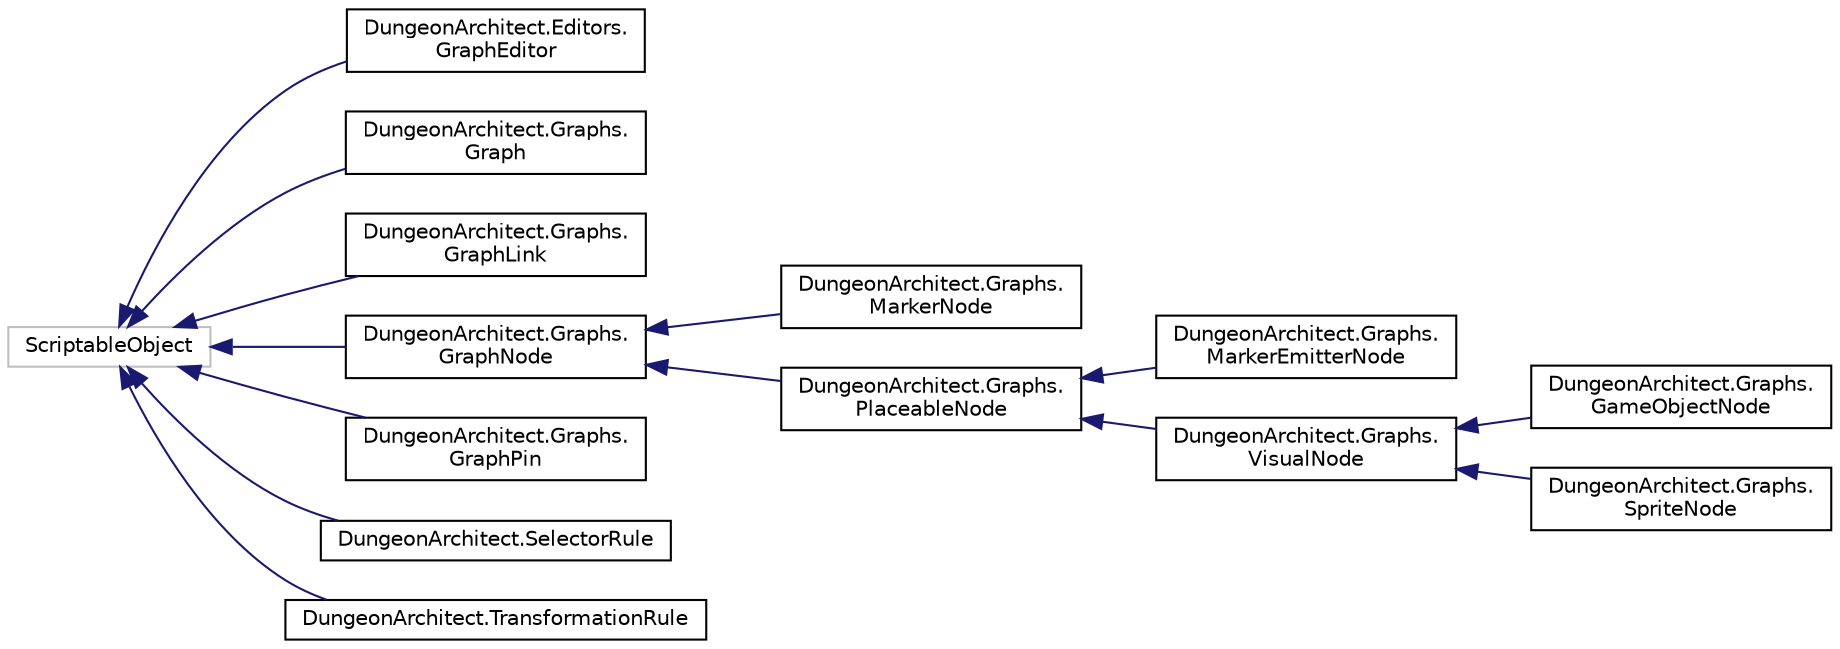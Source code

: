 digraph "Graphical Class Hierarchy"
{
  edge [fontname="Helvetica",fontsize="10",labelfontname="Helvetica",labelfontsize="10"];
  node [fontname="Helvetica",fontsize="10",shape=record];
  rankdir="LR";
  Node1 [label="ScriptableObject",height=0.2,width=0.4,color="grey75", fillcolor="white", style="filled"];
  Node1 -> Node2 [dir="back",color="midnightblue",fontsize="10",style="solid",fontname="Helvetica"];
  Node2 [label="DungeonArchitect.Editors.\lGraphEditor",height=0.2,width=0.4,color="black", fillcolor="white", style="filled",URL="$class_dungeon_architect_1_1_editors_1_1_graph_editor.html",tooltip="The graph editor script for managing a graph. This contains the bulk of the logic for graph editing ..."];
  Node1 -> Node3 [dir="back",color="midnightblue",fontsize="10",style="solid",fontname="Helvetica"];
  Node3 [label="DungeonArchitect.Graphs.\lGraph",height=0.2,width=0.4,color="black", fillcolor="white", style="filled",URL="$class_dungeon_architect_1_1_graphs_1_1_graph.html",tooltip="Theme Graph data structure holds all the theme nodes and their connections "];
  Node1 -> Node4 [dir="back",color="midnightblue",fontsize="10",style="solid",fontname="Helvetica"];
  Node4 [label="DungeonArchitect.Graphs.\lGraphLink",height=0.2,width=0.4,color="black", fillcolor="white", style="filled",URL="$class_dungeon_architect_1_1_graphs_1_1_graph_link.html",tooltip="A graph link is a directional connection between two graph nodes "];
  Node1 -> Node5 [dir="back",color="midnightblue",fontsize="10",style="solid",fontname="Helvetica"];
  Node5 [label="DungeonArchitect.Graphs.\lGraphNode",height=0.2,width=0.4,color="black", fillcolor="white", style="filled",URL="$class_dungeon_architect_1_1_graphs_1_1_graph_node.html",tooltip="Represents a graph node in the theme graph. This is the base class for all graph nodes ..."];
  Node5 -> Node6 [dir="back",color="midnightblue",fontsize="10",style="solid",fontname="Helvetica"];
  Node6 [label="DungeonArchitect.Graphs.\lMarkerNode",height=0.2,width=0.4,color="black", fillcolor="white", style="filled",URL="$class_dungeon_architect_1_1_graphs_1_1_marker_node.html"];
  Node5 -> Node7 [dir="back",color="midnightblue",fontsize="10",style="solid",fontname="Helvetica"];
  Node7 [label="DungeonArchitect.Graphs.\lPlaceableNode",height=0.2,width=0.4,color="black", fillcolor="white", style="filled",URL="$class_dungeon_architect_1_1_graphs_1_1_placeable_node.html"];
  Node7 -> Node8 [dir="back",color="midnightblue",fontsize="10",style="solid",fontname="Helvetica"];
  Node8 [label="DungeonArchitect.Graphs.\lMarkerEmitterNode",height=0.2,width=0.4,color="black", fillcolor="white", style="filled",URL="$class_dungeon_architect_1_1_graphs_1_1_marker_emitter_node.html"];
  Node7 -> Node9 [dir="back",color="midnightblue",fontsize="10",style="solid",fontname="Helvetica"];
  Node9 [label="DungeonArchitect.Graphs.\lVisualNode",height=0.2,width=0.4,color="black", fillcolor="white", style="filled",URL="$class_dungeon_architect_1_1_graphs_1_1_visual_node.html"];
  Node9 -> Node10 [dir="back",color="midnightblue",fontsize="10",style="solid",fontname="Helvetica"];
  Node10 [label="DungeonArchitect.Graphs.\lGameObjectNode",height=0.2,width=0.4,color="black", fillcolor="white", style="filled",URL="$class_dungeon_architect_1_1_graphs_1_1_game_object_node.html"];
  Node9 -> Node11 [dir="back",color="midnightblue",fontsize="10",style="solid",fontname="Helvetica"];
  Node11 [label="DungeonArchitect.Graphs.\lSpriteNode",height=0.2,width=0.4,color="black", fillcolor="white", style="filled",URL="$class_dungeon_architect_1_1_graphs_1_1_sprite_node.html"];
  Node1 -> Node12 [dir="back",color="midnightblue",fontsize="10",style="solid",fontname="Helvetica"];
  Node12 [label="DungeonArchitect.Graphs.\lGraphPin",height=0.2,width=0.4,color="black", fillcolor="white", style="filled",URL="$class_dungeon_architect_1_1_graphs_1_1_graph_pin.html",tooltip="A pin is used to connect a link to a node "];
  Node1 -> Node13 [dir="back",color="midnightblue",fontsize="10",style="solid",fontname="Helvetica"];
  Node13 [label="DungeonArchitect.SelectorRule",height=0.2,width=0.4,color="black", fillcolor="white", style="filled",URL="$class_dungeon_architect_1_1_selector_rule.html",tooltip="Selector rule allow you to attach selection behavior to decide if a visual node should be inserted in..."];
  Node1 -> Node14 [dir="back",color="midnightblue",fontsize="10",style="solid",fontname="Helvetica"];
  Node14 [label="DungeonArchitect.TransformationRule",height=0.2,width=0.4,color="black", fillcolor="white", style="filled",URL="$class_dungeon_architect_1_1_transformation_rule.html",tooltip="Selector rule allow you to attach selection behavior to decide if a visual node should be inserted in..."];
}
